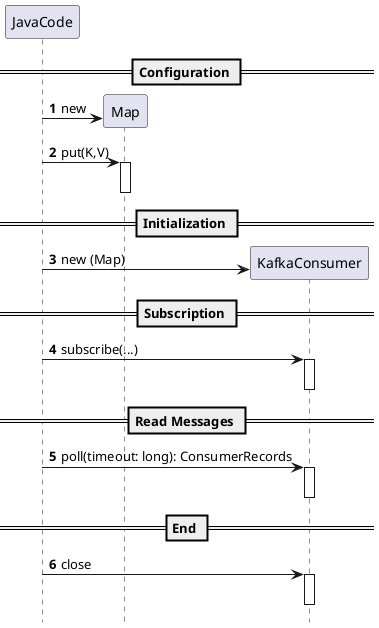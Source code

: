 @startuml
autonumber
hide footbox
participant JavaCode
participant Map
participant KafkaConsumer

== Configuration ==
create Map
JavaCode -> Map: new
JavaCode -> Map: put(K,V)
activate Map
deactivate Map

== Initialization ==
create KafkaConsumer
JavaCode -> KafkaConsumer: new (Map)

== Subscription ==
JavaCode -> KafkaConsumer: subscribe(...)
activate KafkaConsumer
deactivate KafkaConsumer

== Read Messages ==
JavaCode -> KafkaConsumer: poll(timeout: long): ConsumerRecords
activate KafkaConsumer
deactivate KafkaConsumer
== End ==
JavaCode -> KafkaConsumer: close
activate KafkaConsumer
deactivate KafkaConsumer

@enduml
